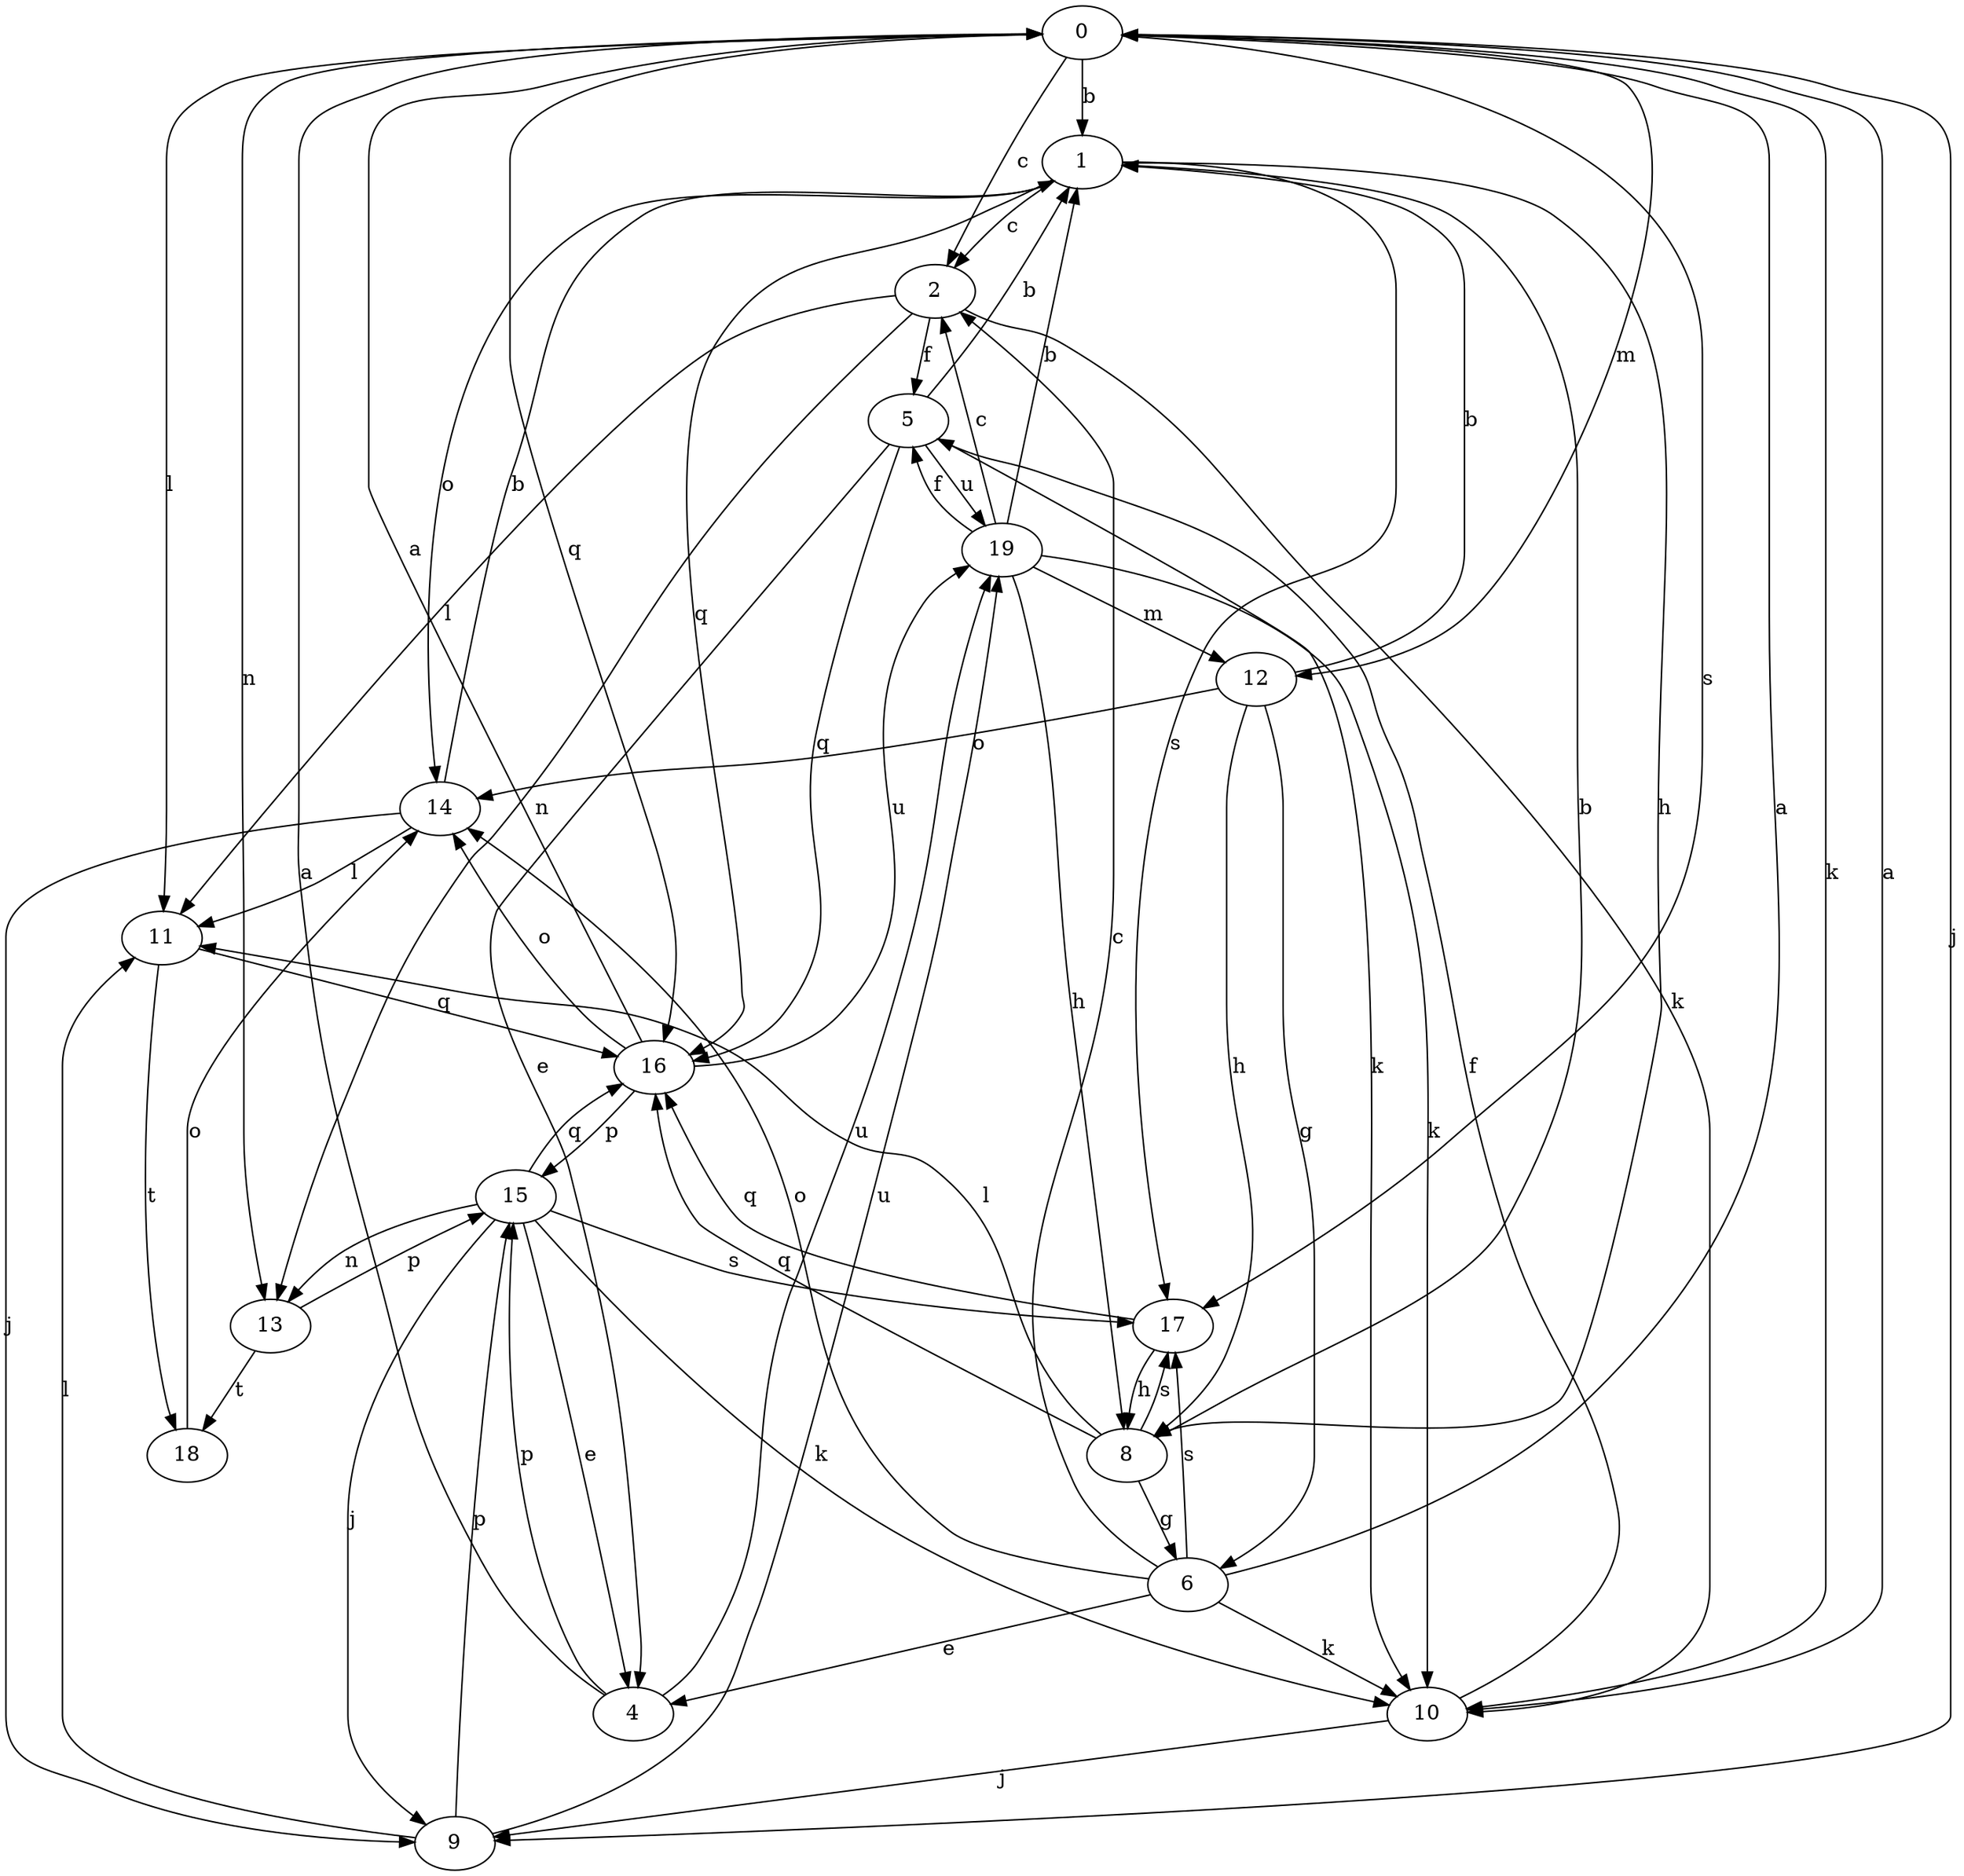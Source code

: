 strict digraph  {
0;
1;
2;
4;
5;
6;
8;
9;
10;
11;
12;
13;
14;
15;
16;
17;
18;
19;
0 -> 1  [label=b];
0 -> 2  [label=c];
0 -> 9  [label=j];
0 -> 10  [label=k];
0 -> 11  [label=l];
0 -> 12  [label=m];
0 -> 13  [label=n];
0 -> 16  [label=q];
0 -> 17  [label=s];
1 -> 2  [label=c];
1 -> 8  [label=h];
1 -> 14  [label=o];
1 -> 16  [label=q];
1 -> 17  [label=s];
2 -> 5  [label=f];
2 -> 10  [label=k];
2 -> 11  [label=l];
2 -> 13  [label=n];
4 -> 0  [label=a];
4 -> 15  [label=p];
4 -> 19  [label=u];
5 -> 1  [label=b];
5 -> 4  [label=e];
5 -> 10  [label=k];
5 -> 16  [label=q];
5 -> 19  [label=u];
6 -> 0  [label=a];
6 -> 2  [label=c];
6 -> 4  [label=e];
6 -> 10  [label=k];
6 -> 14  [label=o];
6 -> 17  [label=s];
8 -> 1  [label=b];
8 -> 6  [label=g];
8 -> 11  [label=l];
8 -> 16  [label=q];
8 -> 17  [label=s];
9 -> 11  [label=l];
9 -> 15  [label=p];
9 -> 19  [label=u];
10 -> 0  [label=a];
10 -> 5  [label=f];
10 -> 9  [label=j];
11 -> 16  [label=q];
11 -> 18  [label=t];
12 -> 1  [label=b];
12 -> 6  [label=g];
12 -> 8  [label=h];
12 -> 14  [label=o];
13 -> 15  [label=p];
13 -> 18  [label=t];
14 -> 1  [label=b];
14 -> 9  [label=j];
14 -> 11  [label=l];
15 -> 4  [label=e];
15 -> 9  [label=j];
15 -> 10  [label=k];
15 -> 13  [label=n];
15 -> 16  [label=q];
15 -> 17  [label=s];
16 -> 0  [label=a];
16 -> 14  [label=o];
16 -> 15  [label=p];
16 -> 19  [label=u];
17 -> 8  [label=h];
17 -> 16  [label=q];
18 -> 14  [label=o];
19 -> 1  [label=b];
19 -> 2  [label=c];
19 -> 5  [label=f];
19 -> 8  [label=h];
19 -> 10  [label=k];
19 -> 12  [label=m];
}
